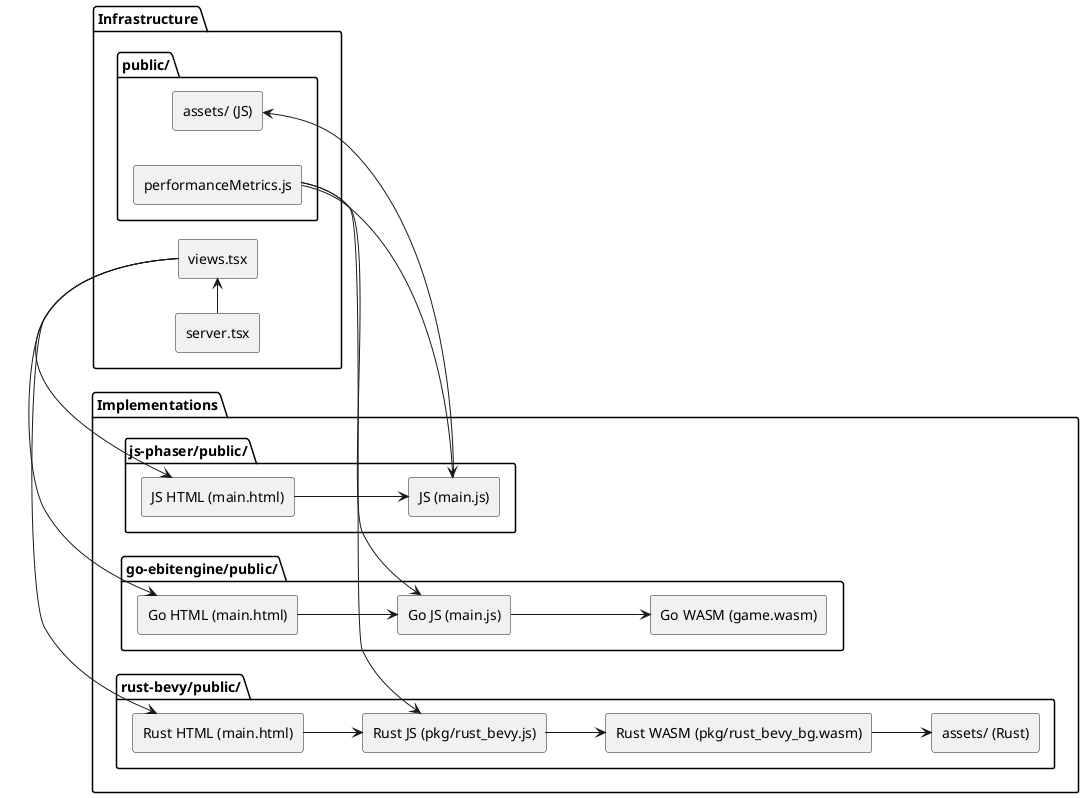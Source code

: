 @startuml
left to right direction
skinparam componentStyle rectangle

package "Infrastructure" {
    [server.tsx] as server
    [views.tsx] as views
    server -> views

  package "public/"{
    [assets/ (JS)] as assets
    [performanceMetrics.js] as metrics
  }
}

package "Implementations" {
  package "go-ebitengine/public/" {
  [Go HTML (main.html)] as go_html
  [Go JS (main.js)] as go_js
  [Go WASM (game.wasm)] as go_wasm
  }

  package "rust-bevy/public/" {
  [Rust HTML (main.html)] as rust_html
  [Rust JS (pkg/rust_bevy.js)] as rust_js
  [Rust WASM (pkg/rust_bevy_bg.wasm)] as rust_wasm
  [assets/ (Rust)] as rust_assets
  }

  package "js-phaser/public/"{
  [JS HTML (main.html)] as js_html
  [JS (main.js)] as js_js
  }

  views -> go_html
  views -> rust_html
  views -> js_html

  go_html --> go_js
  rust_html --> rust_js
  js_html --> js_js

  go_js --> go_wasm
  rust_js --> rust_wasm

  rust_wasm --> rust_assets
  js_js --> assets

  metrics --> go_js
  metrics --> rust_js
  metrics --> js_js
}

@enduml
